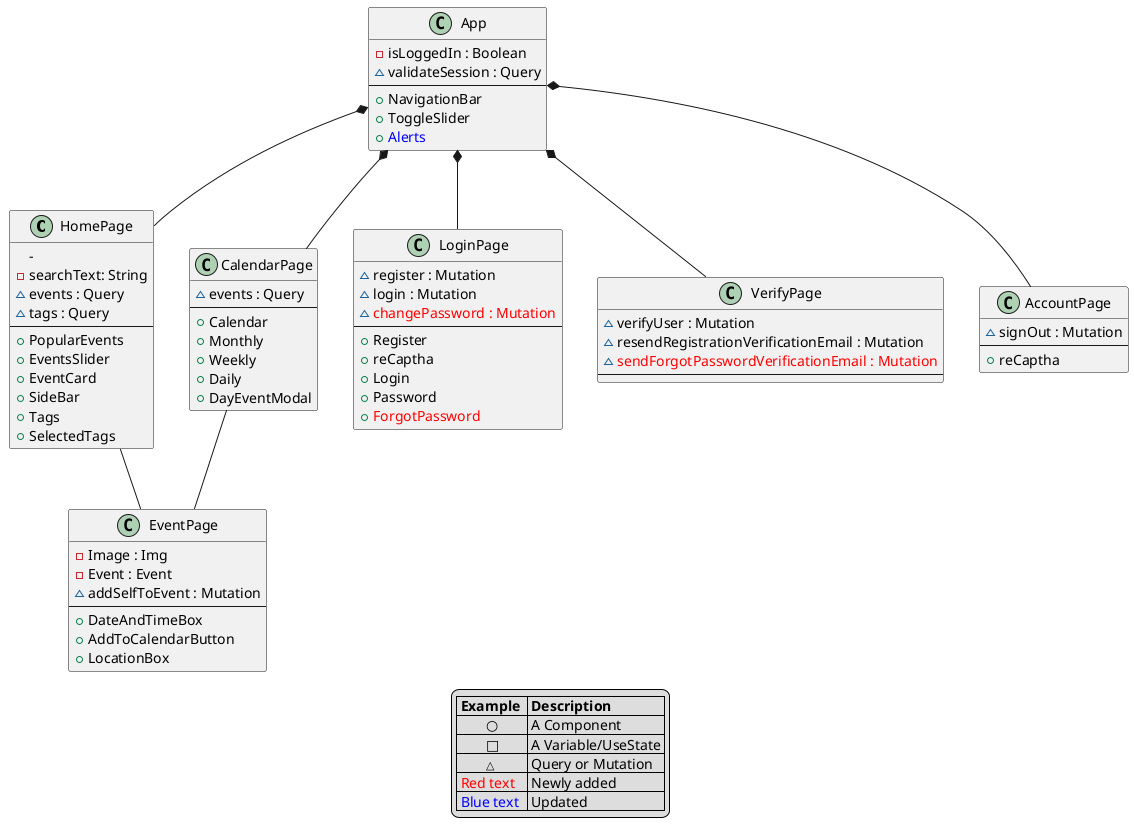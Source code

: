 @startuml FrontEndClassDiagram
class HomePage {
    - 
    - searchText: String
    ~ events : Query
    ~ tags : Query
    --
    + PopularEvents
    + EventsSlider
    + EventCard
    + SideBar
    + Tags 
    + SelectedTags
}

class App {
    -isLoggedIn : Boolean
    ~validateSession : Query
    --
    + NavigationBar
    + ToggleSlider
    + <color:blue>Alerts
}
class CalendarPage {
    ~ events : Query 
    --
    + Calendar
    + Monthly
    + Weekly
    + Daily
    + DayEventModal    
}
class EventPage {
    -Image : Img
    -Event : Event
    ~addSelfToEvent : Mutation
    --
    + DateAndTimeBox
    + AddToCalendarButton
    + LocationBox
}
class LoginPage {
    ~ register : Mutation
    ~ login : Mutation
    ~ <color:red>changePassword : Mutation
    --
    +Register
    +reCaptha
    +Login
    +Password
    +<color:red>ForgotPassword
    }
    class VerifyPage {
    ~ verifyUser : Mutation
    ~ resendRegistrationVerificationEmail : Mutation
    ~ <color:red>sendForgotPasswordVerificationEmail : Mutation
    --
}
class AccountPage {
    ~ signOut : Mutation
    --
    +reCaptha
}

App*-- HomePage 
App*-- CalendarPage   
App*-- LoginPage
App*-- AccountPage
App*-- VerifyPage
HomePage-- EventPage
CalendarPage-- EventPage

legend
    |= Example  |= Description |
    |        ○ | A Component |
    |        □ | A Variable/UseState |
    |        <size:11>△ | Query or Mutation |
    |<color:red> Red text | Newly added|
    |<color:blue> Blue text | Updated |
endlegend
@enduml


class AddEventPage {
    --
}



